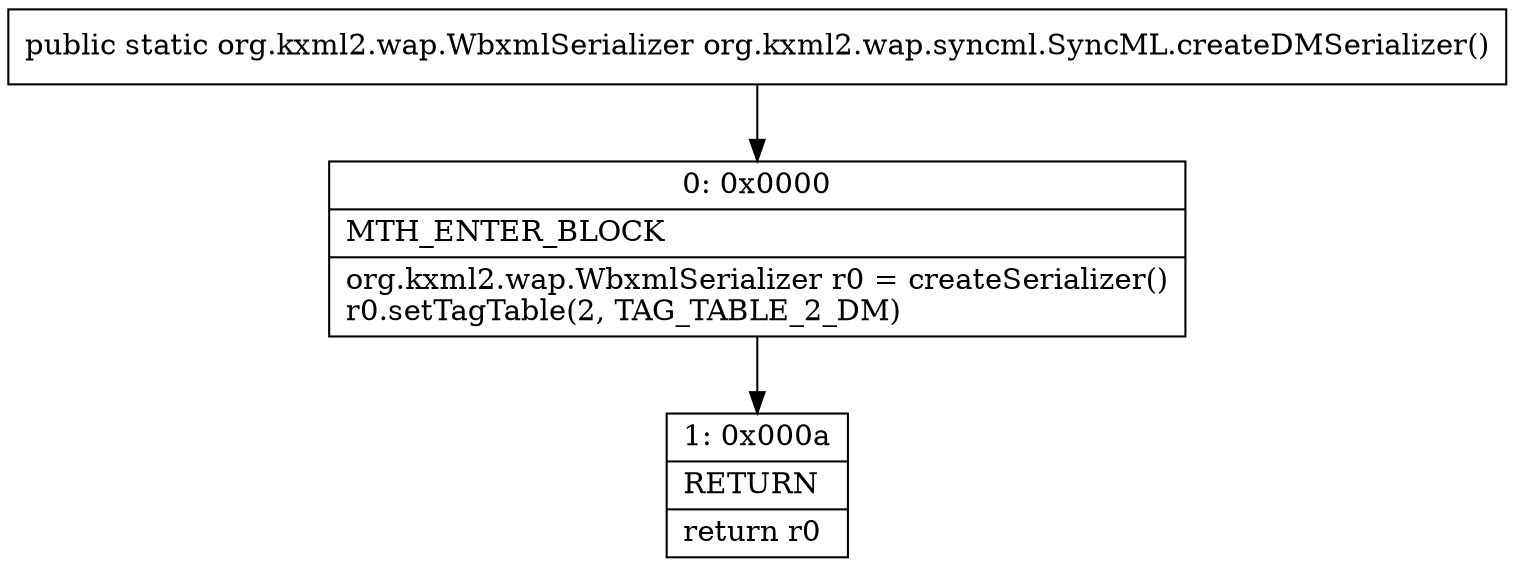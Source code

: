digraph "CFG fororg.kxml2.wap.syncml.SyncML.createDMSerializer()Lorg\/kxml2\/wap\/WbxmlSerializer;" {
Node_0 [shape=record,label="{0\:\ 0x0000|MTH_ENTER_BLOCK\l|org.kxml2.wap.WbxmlSerializer r0 = createSerializer()\lr0.setTagTable(2, TAG_TABLE_2_DM)\l}"];
Node_1 [shape=record,label="{1\:\ 0x000a|RETURN\l|return r0\l}"];
MethodNode[shape=record,label="{public static org.kxml2.wap.WbxmlSerializer org.kxml2.wap.syncml.SyncML.createDMSerializer() }"];
MethodNode -> Node_0;
Node_0 -> Node_1;
}

